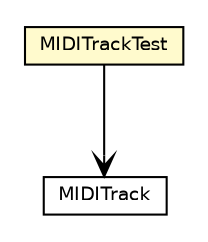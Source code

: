 #!/usr/local/bin/dot
#
# Class diagram 
# Generated by UMLGraph version R5_6-24-gf6e263 (http://www.umlgraph.org/)
#

digraph G {
	edge [fontname="Helvetica",fontsize=10,labelfontname="Helvetica",labelfontsize=10];
	node [fontname="Helvetica",fontsize=10,shape=plaintext];
	nodesep=0.25;
	ranksep=0.5;
	// com.rockhoppertech.music.midi.js.MIDITrackTest
	c1181 [label=<<table title="com.rockhoppertech.music.midi.js.MIDITrackTest" border="0" cellborder="1" cellspacing="0" cellpadding="2" port="p" bgcolor="lemonChiffon" href="./MIDITrackTest.html">
		<tr><td><table border="0" cellspacing="0" cellpadding="1">
<tr><td align="center" balign="center"> MIDITrackTest </td></tr>
		</table></td></tr>
		</table>>, URL="./MIDITrackTest.html", fontname="Helvetica", fontcolor="black", fontsize=9.0];
	// com.rockhoppertech.music.midi.js.MIDITrackTest NAVASSOC com.rockhoppertech.music.midi.js.MIDITrack
	c1181:p -> c1214:p [taillabel="", label="", headlabel="", fontname="Helvetica", fontcolor="black", fontsize=10.0, color="black", arrowhead=open];
	// com.rockhoppertech.music.midi.js.MIDITrack
	c1214 [label=<<table title="com.rockhoppertech.music.midi.js.MIDITrack" border="0" cellborder="1" cellspacing="0" cellpadding="2" port="p">
		<tr><td><table border="0" cellspacing="0" cellpadding="1">
<tr><td align="center" balign="center"> MIDITrack </td></tr>
		</table></td></tr>
		</table>>, URL="null", fontname="Helvetica", fontcolor="black", fontsize=9.0];
}


